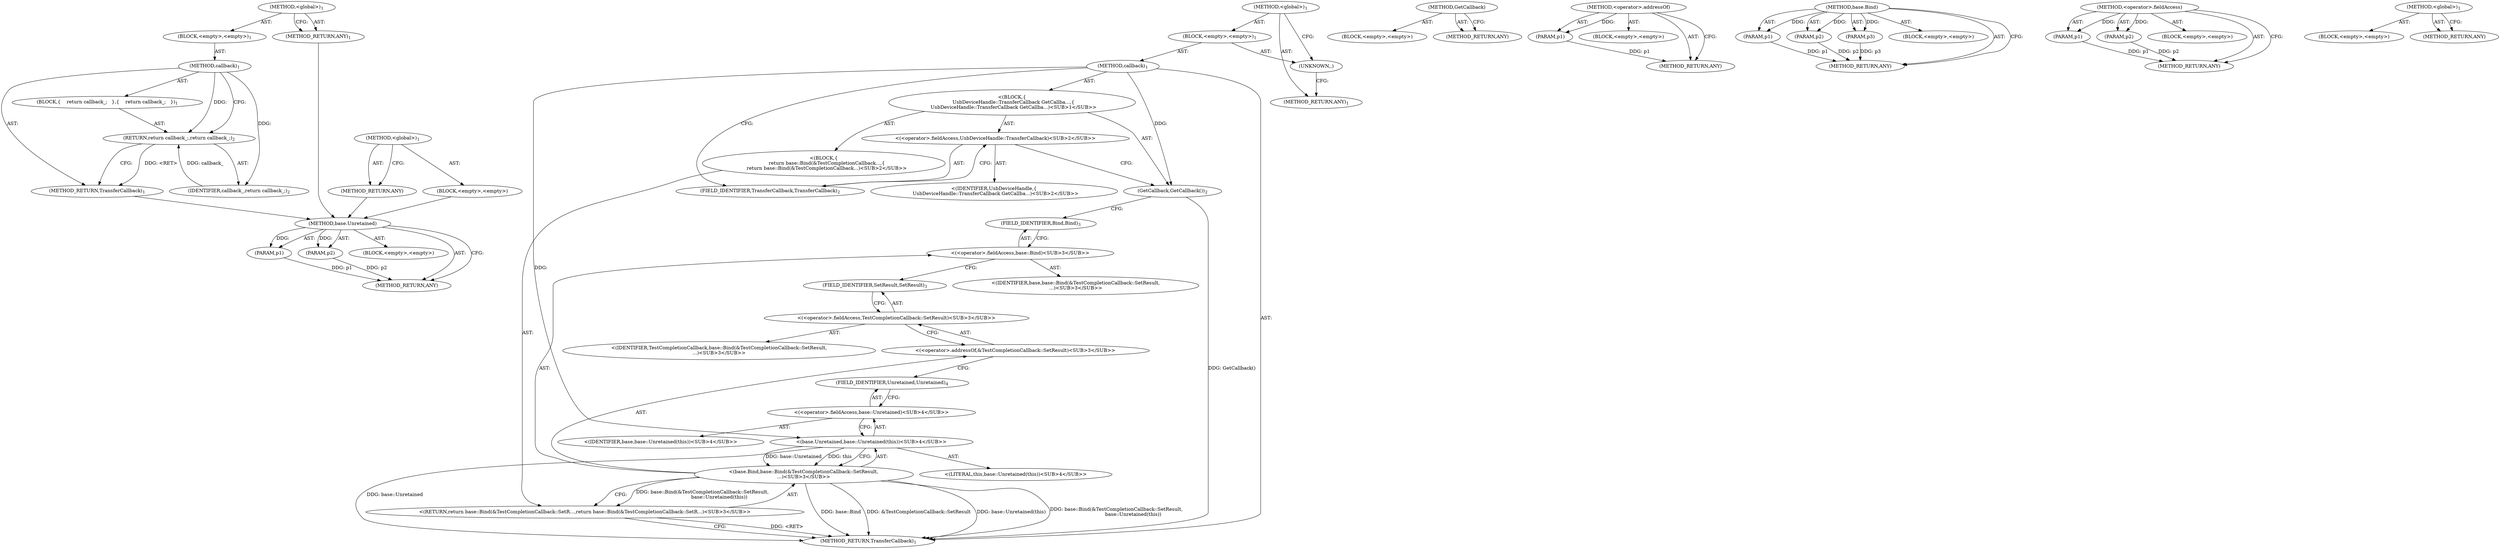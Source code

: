 digraph "&lt;global&gt;" {
vulnerable_6 [label=<(METHOD,&lt;global&gt;)<SUB>1</SUB>>];
vulnerable_7 [label=<(BLOCK,&lt;empty&gt;,&lt;empty&gt;)<SUB>1</SUB>>];
vulnerable_8 [label=<(METHOD,callback)<SUB>1</SUB>>];
vulnerable_9 [label=<(BLOCK,{
    return callback_;
   },{
    return callback_;
   })<SUB>1</SUB>>];
vulnerable_10 [label=<(RETURN,return callback_;,return callback_;)<SUB>2</SUB>>];
vulnerable_11 [label=<(IDENTIFIER,callback_,return callback_;)<SUB>2</SUB>>];
vulnerable_12 [label=<(METHOD_RETURN,TransferCallback)<SUB>1</SUB>>];
vulnerable_14 [label=<(METHOD_RETURN,ANY)<SUB>1</SUB>>];
vulnerable_23 [label=<(METHOD,&lt;global&gt;)<SUB>1</SUB>>];
vulnerable_24 [label=<(BLOCK,&lt;empty&gt;,&lt;empty&gt;)>];
vulnerable_25 [label=<(METHOD_RETURN,ANY)>];
fixed_69 [label=<(METHOD,base.Unretained)>];
fixed_70 [label=<(PARAM,p1)>];
fixed_71 [label=<(PARAM,p2)>];
fixed_72 [label=<(BLOCK,&lt;empty&gt;,&lt;empty&gt;)>];
fixed_73 [label=<(METHOD_RETURN,ANY)>];
fixed_6 [label=<(METHOD,&lt;global&gt;)<SUB>1</SUB>>];
fixed_7 [label=<(BLOCK,&lt;empty&gt;,&lt;empty&gt;)<SUB>1</SUB>>];
fixed_8 [label=<(METHOD,callback)<SUB>1</SUB>>];
fixed_9 [label="<(BLOCK,{
  UsbDeviceHandle::TransferCallback GetCallba...,{
  UsbDeviceHandle::TransferCallback GetCallba...)<SUB>1</SUB>>"];
fixed_10 [label="<(&lt;operator&gt;.fieldAccess,UsbDeviceHandle::TransferCallback)<SUB>2</SUB>>"];
fixed_11 [label="<(IDENTIFIER,UsbDeviceHandle,{
  UsbDeviceHandle::TransferCallback GetCallba...)<SUB>2</SUB>>"];
fixed_12 [label=<(FIELD_IDENTIFIER,TransferCallback,TransferCallback)<SUB>2</SUB>>];
fixed_13 [label=<(GetCallback,GetCallback())<SUB>2</SUB>>];
fixed_14 [label="<(BLOCK,{
    return base::Bind(&amp;TestCompletionCallback...,{
    return base::Bind(&amp;TestCompletionCallback...)<SUB>2</SUB>>"];
fixed_15 [label="<(RETURN,return base::Bind(&amp;TestCompletionCallback::SetR...,return base::Bind(&amp;TestCompletionCallback::SetR...)<SUB>3</SUB>>"];
fixed_16 [label="<(base.Bind,base::Bind(&amp;TestCompletionCallback::SetResult,
...)<SUB>3</SUB>>"];
fixed_17 [label="<(&lt;operator&gt;.fieldAccess,base::Bind)<SUB>3</SUB>>"];
fixed_18 [label="<(IDENTIFIER,base,base::Bind(&amp;TestCompletionCallback::SetResult,
...)<SUB>3</SUB>>"];
fixed_19 [label=<(FIELD_IDENTIFIER,Bind,Bind)<SUB>3</SUB>>];
fixed_20 [label="<(&lt;operator&gt;.addressOf,&amp;TestCompletionCallback::SetResult)<SUB>3</SUB>>"];
fixed_21 [label="<(&lt;operator&gt;.fieldAccess,TestCompletionCallback::SetResult)<SUB>3</SUB>>"];
fixed_22 [label="<(IDENTIFIER,TestCompletionCallback,base::Bind(&amp;TestCompletionCallback::SetResult,
...)<SUB>3</SUB>>"];
fixed_23 [label=<(FIELD_IDENTIFIER,SetResult,SetResult)<SUB>3</SUB>>];
fixed_24 [label="<(base.Unretained,base::Unretained(this))<SUB>4</SUB>>"];
fixed_25 [label="<(&lt;operator&gt;.fieldAccess,base::Unretained)<SUB>4</SUB>>"];
fixed_26 [label="<(IDENTIFIER,base,base::Unretained(this))<SUB>4</SUB>>"];
fixed_27 [label=<(FIELD_IDENTIFIER,Unretained,Unretained)<SUB>4</SUB>>];
fixed_28 [label="<(LITERAL,this,base::Unretained(this))<SUB>4</SUB>>"];
fixed_29 [label=<(METHOD_RETURN,TransferCallback)<SUB>1</SUB>>];
fixed_31 [label=<(UNKNOWN,,)>];
fixed_32 [label=<(METHOD_RETURN,ANY)<SUB>1</SUB>>];
fixed_56 [label=<(METHOD,GetCallback)>];
fixed_57 [label=<(BLOCK,&lt;empty&gt;,&lt;empty&gt;)>];
fixed_58 [label=<(METHOD_RETURN,ANY)>];
fixed_65 [label=<(METHOD,&lt;operator&gt;.addressOf)>];
fixed_66 [label=<(PARAM,p1)>];
fixed_67 [label=<(BLOCK,&lt;empty&gt;,&lt;empty&gt;)>];
fixed_68 [label=<(METHOD_RETURN,ANY)>];
fixed_59 [label=<(METHOD,base.Bind)>];
fixed_60 [label=<(PARAM,p1)>];
fixed_61 [label=<(PARAM,p2)>];
fixed_62 [label=<(PARAM,p3)>];
fixed_63 [label=<(BLOCK,&lt;empty&gt;,&lt;empty&gt;)>];
fixed_64 [label=<(METHOD_RETURN,ANY)>];
fixed_51 [label=<(METHOD,&lt;operator&gt;.fieldAccess)>];
fixed_52 [label=<(PARAM,p1)>];
fixed_53 [label=<(PARAM,p2)>];
fixed_54 [label=<(BLOCK,&lt;empty&gt;,&lt;empty&gt;)>];
fixed_55 [label=<(METHOD_RETURN,ANY)>];
fixed_45 [label=<(METHOD,&lt;global&gt;)<SUB>1</SUB>>];
fixed_46 [label=<(BLOCK,&lt;empty&gt;,&lt;empty&gt;)>];
fixed_47 [label=<(METHOD_RETURN,ANY)>];
vulnerable_6 -> vulnerable_7  [key=0, label="AST: "];
vulnerable_6 -> vulnerable_14  [key=0, label="AST: "];
vulnerable_6 -> vulnerable_14  [key=1, label="CFG: "];
vulnerable_7 -> vulnerable_8  [key=0, label="AST: "];
vulnerable_8 -> vulnerable_9  [key=0, label="AST: "];
vulnerable_8 -> vulnerable_12  [key=0, label="AST: "];
vulnerable_8 -> vulnerable_10  [key=0, label="CFG: "];
vulnerable_8 -> vulnerable_10  [key=1, label="DDG: "];
vulnerable_8 -> vulnerable_11  [key=0, label="DDG: "];
vulnerable_9 -> vulnerable_10  [key=0, label="AST: "];
vulnerable_10 -> vulnerable_11  [key=0, label="AST: "];
vulnerable_10 -> vulnerable_12  [key=0, label="CFG: "];
vulnerable_10 -> vulnerable_12  [key=1, label="DDG: &lt;RET&gt;"];
vulnerable_11 -> vulnerable_10  [key=0, label="DDG: callback_"];
vulnerable_12 -> fixed_69  [key=0];
vulnerable_14 -> fixed_69  [key=0];
vulnerable_23 -> vulnerable_24  [key=0, label="AST: "];
vulnerable_23 -> vulnerable_25  [key=0, label="AST: "];
vulnerable_23 -> vulnerable_25  [key=1, label="CFG: "];
vulnerable_24 -> fixed_69  [key=0];
vulnerable_25 -> fixed_69  [key=0];
fixed_69 -> fixed_70  [key=0, label="AST: "];
fixed_69 -> fixed_70  [key=1, label="DDG: "];
fixed_69 -> fixed_72  [key=0, label="AST: "];
fixed_69 -> fixed_71  [key=0, label="AST: "];
fixed_69 -> fixed_71  [key=1, label="DDG: "];
fixed_69 -> fixed_73  [key=0, label="AST: "];
fixed_69 -> fixed_73  [key=1, label="CFG: "];
fixed_70 -> fixed_73  [key=0, label="DDG: p1"];
fixed_71 -> fixed_73  [key=0, label="DDG: p2"];
fixed_6 -> fixed_7  [key=0, label="AST: "];
fixed_6 -> fixed_32  [key=0, label="AST: "];
fixed_6 -> fixed_31  [key=0, label="CFG: "];
fixed_7 -> fixed_8  [key=0, label="AST: "];
fixed_7 -> fixed_31  [key=0, label="AST: "];
fixed_8 -> fixed_9  [key=0, label="AST: "];
fixed_8 -> fixed_29  [key=0, label="AST: "];
fixed_8 -> fixed_12  [key=0, label="CFG: "];
fixed_8 -> fixed_13  [key=0, label="DDG: "];
fixed_8 -> fixed_24  [key=0, label="DDG: "];
fixed_9 -> fixed_10  [key=0, label="AST: "];
fixed_9 -> fixed_13  [key=0, label="AST: "];
fixed_9 -> fixed_14  [key=0, label="AST: "];
fixed_10 -> fixed_11  [key=0, label="AST: "];
fixed_10 -> fixed_12  [key=0, label="AST: "];
fixed_10 -> fixed_13  [key=0, label="CFG: "];
fixed_12 -> fixed_10  [key=0, label="CFG: "];
fixed_13 -> fixed_19  [key=0, label="CFG: "];
fixed_13 -> fixed_29  [key=0, label="DDG: GetCallback()"];
fixed_14 -> fixed_15  [key=0, label="AST: "];
fixed_15 -> fixed_16  [key=0, label="AST: "];
fixed_15 -> fixed_29  [key=0, label="CFG: "];
fixed_15 -> fixed_29  [key=1, label="DDG: &lt;RET&gt;"];
fixed_16 -> fixed_17  [key=0, label="AST: "];
fixed_16 -> fixed_20  [key=0, label="AST: "];
fixed_16 -> fixed_24  [key=0, label="AST: "];
fixed_16 -> fixed_15  [key=0, label="CFG: "];
fixed_16 -> fixed_15  [key=1, label="DDG: base::Bind(&amp;TestCompletionCallback::SetResult,
                      base::Unretained(this))"];
fixed_16 -> fixed_29  [key=0, label="DDG: base::Bind"];
fixed_16 -> fixed_29  [key=1, label="DDG: &amp;TestCompletionCallback::SetResult"];
fixed_16 -> fixed_29  [key=2, label="DDG: base::Unretained(this)"];
fixed_16 -> fixed_29  [key=3, label="DDG: base::Bind(&amp;TestCompletionCallback::SetResult,
                      base::Unretained(this))"];
fixed_17 -> fixed_18  [key=0, label="AST: "];
fixed_17 -> fixed_19  [key=0, label="AST: "];
fixed_17 -> fixed_23  [key=0, label="CFG: "];
fixed_19 -> fixed_17  [key=0, label="CFG: "];
fixed_20 -> fixed_21  [key=0, label="AST: "];
fixed_20 -> fixed_27  [key=0, label="CFG: "];
fixed_21 -> fixed_22  [key=0, label="AST: "];
fixed_21 -> fixed_23  [key=0, label="AST: "];
fixed_21 -> fixed_20  [key=0, label="CFG: "];
fixed_23 -> fixed_21  [key=0, label="CFG: "];
fixed_24 -> fixed_25  [key=0, label="AST: "];
fixed_24 -> fixed_28  [key=0, label="AST: "];
fixed_24 -> fixed_16  [key=0, label="CFG: "];
fixed_24 -> fixed_16  [key=1, label="DDG: base::Unretained"];
fixed_24 -> fixed_16  [key=2, label="DDG: this"];
fixed_24 -> fixed_29  [key=0, label="DDG: base::Unretained"];
fixed_25 -> fixed_26  [key=0, label="AST: "];
fixed_25 -> fixed_27  [key=0, label="AST: "];
fixed_25 -> fixed_24  [key=0, label="CFG: "];
fixed_27 -> fixed_25  [key=0, label="CFG: "];
fixed_31 -> fixed_32  [key=0, label="CFG: "];
fixed_56 -> fixed_57  [key=0, label="AST: "];
fixed_56 -> fixed_58  [key=0, label="AST: "];
fixed_56 -> fixed_58  [key=1, label="CFG: "];
fixed_65 -> fixed_66  [key=0, label="AST: "];
fixed_65 -> fixed_66  [key=1, label="DDG: "];
fixed_65 -> fixed_67  [key=0, label="AST: "];
fixed_65 -> fixed_68  [key=0, label="AST: "];
fixed_65 -> fixed_68  [key=1, label="CFG: "];
fixed_66 -> fixed_68  [key=0, label="DDG: p1"];
fixed_59 -> fixed_60  [key=0, label="AST: "];
fixed_59 -> fixed_60  [key=1, label="DDG: "];
fixed_59 -> fixed_63  [key=0, label="AST: "];
fixed_59 -> fixed_61  [key=0, label="AST: "];
fixed_59 -> fixed_61  [key=1, label="DDG: "];
fixed_59 -> fixed_64  [key=0, label="AST: "];
fixed_59 -> fixed_64  [key=1, label="CFG: "];
fixed_59 -> fixed_62  [key=0, label="AST: "];
fixed_59 -> fixed_62  [key=1, label="DDG: "];
fixed_60 -> fixed_64  [key=0, label="DDG: p1"];
fixed_61 -> fixed_64  [key=0, label="DDG: p2"];
fixed_62 -> fixed_64  [key=0, label="DDG: p3"];
fixed_51 -> fixed_52  [key=0, label="AST: "];
fixed_51 -> fixed_52  [key=1, label="DDG: "];
fixed_51 -> fixed_54  [key=0, label="AST: "];
fixed_51 -> fixed_53  [key=0, label="AST: "];
fixed_51 -> fixed_53  [key=1, label="DDG: "];
fixed_51 -> fixed_55  [key=0, label="AST: "];
fixed_51 -> fixed_55  [key=1, label="CFG: "];
fixed_52 -> fixed_55  [key=0, label="DDG: p1"];
fixed_53 -> fixed_55  [key=0, label="DDG: p2"];
fixed_45 -> fixed_46  [key=0, label="AST: "];
fixed_45 -> fixed_47  [key=0, label="AST: "];
fixed_45 -> fixed_47  [key=1, label="CFG: "];
}

